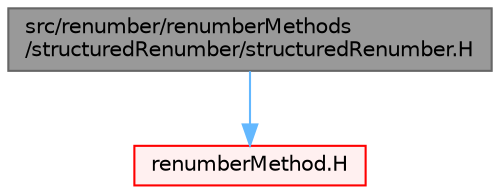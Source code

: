 digraph "src/renumber/renumberMethods/structuredRenumber/structuredRenumber.H"
{
 // LATEX_PDF_SIZE
  bgcolor="transparent";
  edge [fontname=Helvetica,fontsize=10,labelfontname=Helvetica,labelfontsize=10];
  node [fontname=Helvetica,fontsize=10,shape=box,height=0.2,width=0.4];
  Node1 [id="Node000001",label="src/renumber/renumberMethods\l/structuredRenumber/structuredRenumber.H",height=0.2,width=0.4,color="gray40", fillcolor="grey60", style="filled", fontcolor="black",tooltip=" "];
  Node1 -> Node2 [id="edge1_Node000001_Node000002",color="steelblue1",style="solid",tooltip=" "];
  Node2 [id="Node000002",label="renumberMethod.H",height=0.2,width=0.4,color="red", fillcolor="#FFF0F0", style="filled",URL="$renumberMethod_8H.html",tooltip=" "];
}

